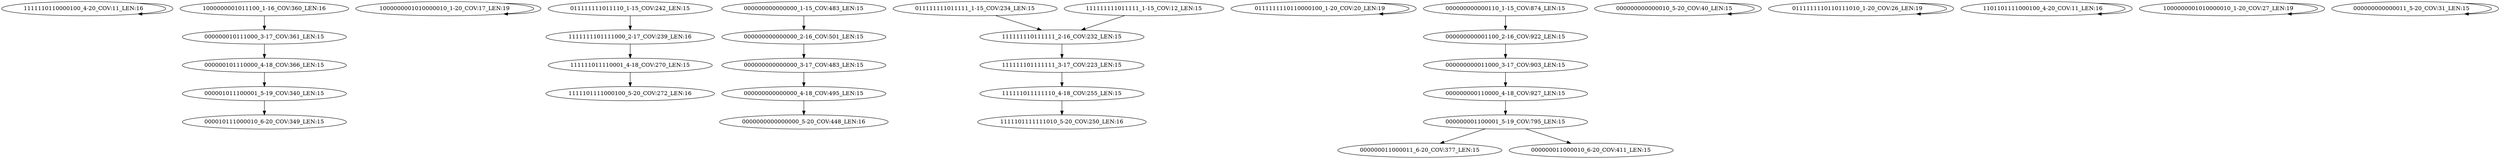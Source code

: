 digraph G {
    "1111110110000100_4-20_COV:11_LEN:16" -> "1111110110000100_4-20_COV:11_LEN:16";
    "000001011100001_5-19_COV:340_LEN:15" -> "000010111000010_6-20_COV:349_LEN:15";
    "1000000001010000010_1-20_COV:17_LEN:19" -> "1000000001010000010_1-20_COV:17_LEN:19";
    "111111011110001_4-18_COV:270_LEN:15" -> "1111101111000100_5-20_COV:272_LEN:16";
    "000000000000000_1-15_COV:483_LEN:15" -> "000000000000000_2-16_COV:501_LEN:15";
    "111111101111111_3-17_COV:223_LEN:15" -> "111111011111110_4-18_COV:255_LEN:15";
    "1000000001011100_1-16_COV:360_LEN:16" -> "000000010111000_3-17_COV:361_LEN:15";
    "111111011111110_4-18_COV:255_LEN:15" -> "1111101111111010_5-20_COV:250_LEN:16";
    "011111111011111_1-15_COV:234_LEN:15" -> "111111110111111_2-16_COV:232_LEN:15";
    "0111111110110000100_1-20_COV:20_LEN:19" -> "0111111110110000100_1-20_COV:20_LEN:19";
    "000000000001100_2-16_COV:922_LEN:15" -> "000000000011000_3-17_COV:903_LEN:15";
    "000000000000110_1-15_COV:874_LEN:15" -> "000000000001100_2-16_COV:922_LEN:15";
    "111111111011111_1-15_COV:12_LEN:15" -> "111111110111111_2-16_COV:232_LEN:15";
    "000000000000010_5-20_COV:40_LEN:15" -> "000000000000010_5-20_COV:40_LEN:15";
    "000000010111000_3-17_COV:361_LEN:15" -> "000000101110000_4-18_COV:366_LEN:15";
    "0111111110110111010_1-20_COV:26_LEN:19" -> "0111111110110111010_1-20_COV:26_LEN:19";
    "000000000000000_4-18_COV:495_LEN:15" -> "0000000000000000_5-20_COV:448_LEN:16";
    "011111111011110_1-15_COV:242_LEN:15" -> "1111111101111000_2-17_COV:239_LEN:16";
    "1101101111000100_4-20_COV:11_LEN:16" -> "1101101111000100_4-20_COV:11_LEN:16";
    "000000000000000_2-16_COV:501_LEN:15" -> "000000000000000_3-17_COV:483_LEN:15";
    "000000001100001_5-19_COV:795_LEN:15" -> "000000011000011_6-20_COV:377_LEN:15";
    "000000001100001_5-19_COV:795_LEN:15" -> "000000011000010_6-20_COV:411_LEN:15";
    "000000000000000_3-17_COV:483_LEN:15" -> "000000000000000_4-18_COV:495_LEN:15";
    "000000000011000_3-17_COV:903_LEN:15" -> "000000000110000_4-18_COV:927_LEN:15";
    "1000000001010000010_1-20_COV:27_LEN:19" -> "1000000001010000010_1-20_COV:27_LEN:19";
    "000000101110000_4-18_COV:366_LEN:15" -> "000001011100001_5-19_COV:340_LEN:15";
    "000000000000011_5-20_COV:31_LEN:15" -> "000000000000011_5-20_COV:31_LEN:15";
    "111111110111111_2-16_COV:232_LEN:15" -> "111111101111111_3-17_COV:223_LEN:15";
    "1111111101111000_2-17_COV:239_LEN:16" -> "111111011110001_4-18_COV:270_LEN:15";
    "000000000110000_4-18_COV:927_LEN:15" -> "000000001100001_5-19_COV:795_LEN:15";
}
